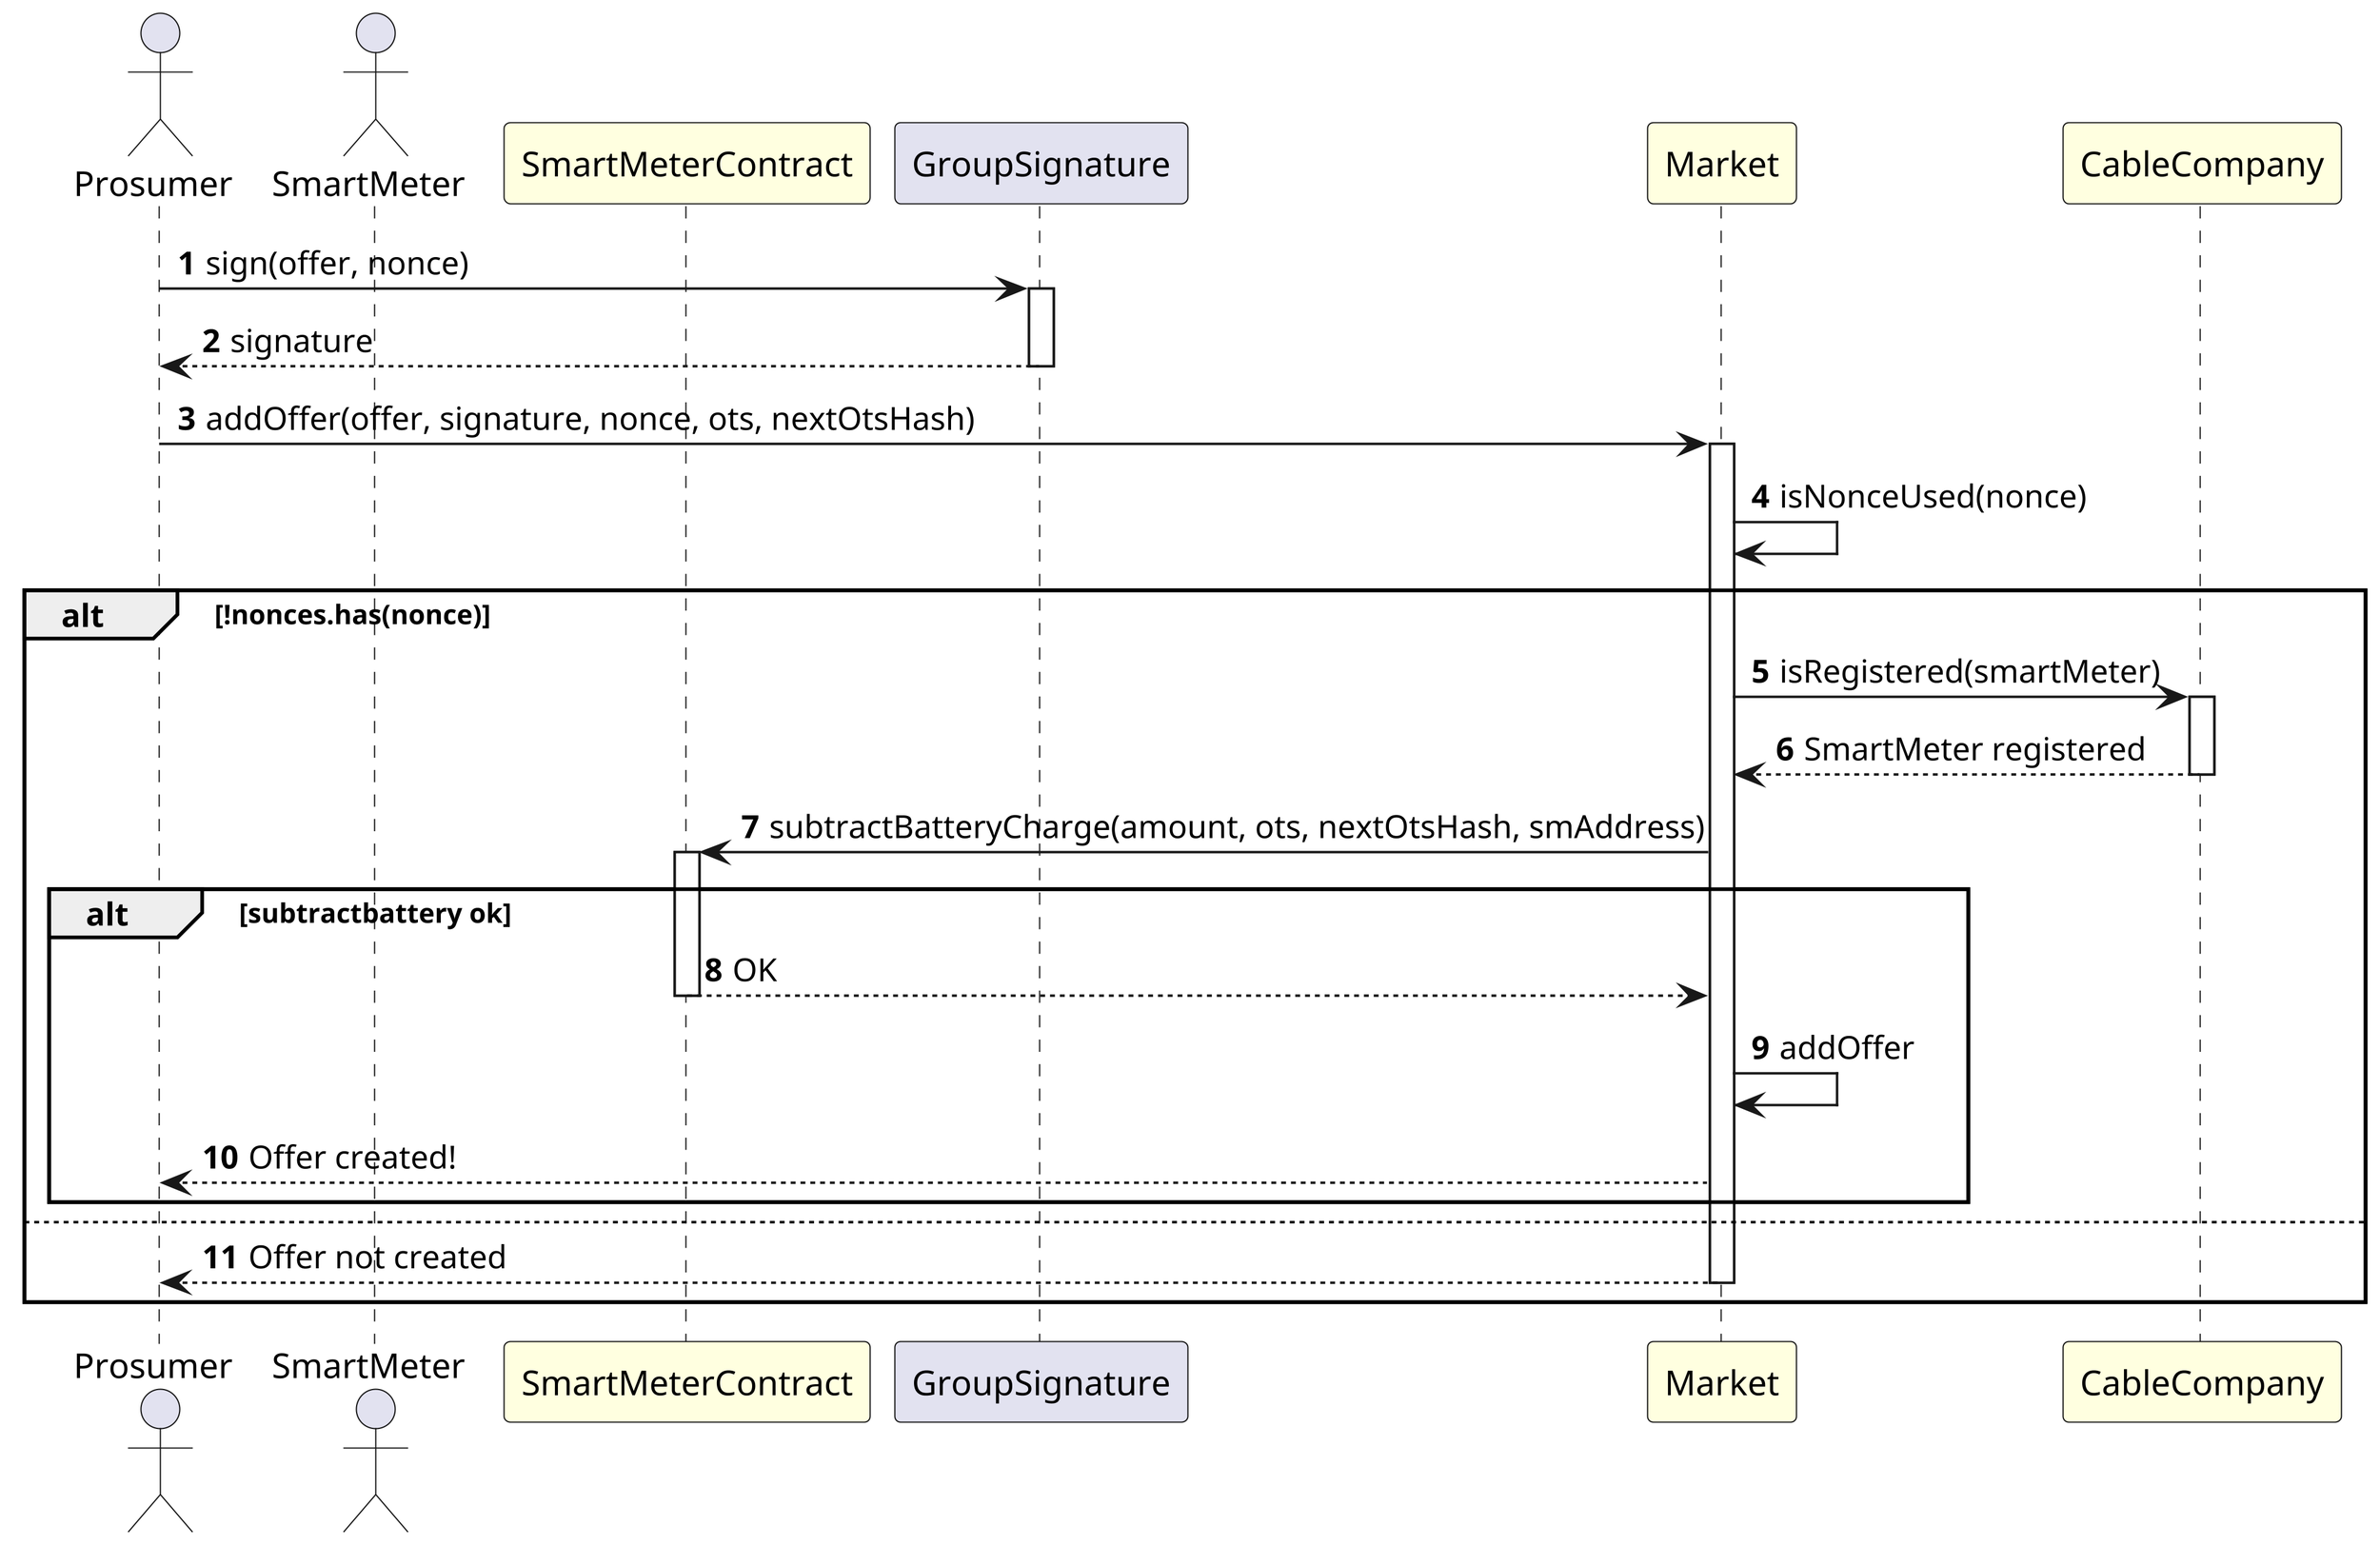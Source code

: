 @startuml AddOffer
actor Prosumer
actor SmartMeter
participant SmartMeterContract #LightYellow
participant GroupSignature
participant Market #LightYellow
participant CableCompany #LightYellow

skinparam dpi 400

autonumber

Prosumer -> GroupSignature ++: sign(offer, nonce)
GroupSignature --> Prosumer --: signature

Prosumer -> Market ++: addOffer(offer, signature, nonce, ots, nextOtsHash)
Market -> Market: isNonceUsed(nonce)
alt !nonces.has(nonce)
Market -> CableCompany ++: isRegistered(smartMeter)
CableCompany --> Market --: SmartMeter registered

Market -> SmartMeterContract ++: subtractBatteryCharge(amount, ots, nextOtsHash, smAddress)
alt subtractbattery ok
SmartMeterContract --> Market --: OK
Market -> Market: addOffer
Market --> Prosumer: Offer created!
end 
else
Market --> Prosumer --: Offer not created
end

@enduml
